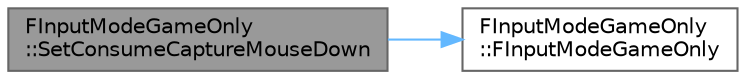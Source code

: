 digraph "FInputModeGameOnly::SetConsumeCaptureMouseDown"
{
 // INTERACTIVE_SVG=YES
 // LATEX_PDF_SIZE
  bgcolor="transparent";
  edge [fontname=Helvetica,fontsize=10,labelfontname=Helvetica,labelfontsize=10];
  node [fontname=Helvetica,fontsize=10,shape=box,height=0.2,width=0.4];
  rankdir="LR";
  Node1 [id="Node000001",label="FInputModeGameOnly\l::SetConsumeCaptureMouseDown",height=0.2,width=0.4,color="gray40", fillcolor="grey60", style="filled", fontcolor="black",tooltip="Whether the mouse down that causes capture should be consumed, and not passed to player input process..."];
  Node1 -> Node2 [id="edge1_Node000001_Node000002",color="steelblue1",style="solid",tooltip=" "];
  Node2 [id="Node000002",label="FInputModeGameOnly\l::FInputModeGameOnly",height=0.2,width=0.4,color="grey40", fillcolor="white", style="filled",URL="$db/d34/structFInputModeGameOnly.html#a671be31fe32a1f194eaae8298943e8d4",tooltip=" "];
}
